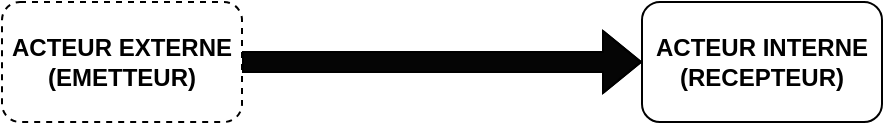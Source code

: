 <mxfile version="22.1.0" type="device">
  <diagram id="C5RBs43oDa-KdzZeNtuy" name="Page-1">
    <mxGraphModel dx="880" dy="468" grid="1" gridSize="10" guides="1" tooltips="1" connect="1" arrows="1" fold="1" page="1" pageScale="1" pageWidth="1169" pageHeight="827" background="none" math="0" shadow="0">
      <root>
        <mxCell id="WIyWlLk6GJQsqaUBKTNV-0" />
        <mxCell id="WIyWlLk6GJQsqaUBKTNV-1" parent="WIyWlLk6GJQsqaUBKTNV-0" />
        <mxCell id="BLXm6GkIVxV5d5gf38wX-0" value="&lt;b&gt;ACTEUR EXTERNE&lt;br&gt;(EMETTEUR)&lt;br&gt;&lt;/b&gt;" style="rounded=1;whiteSpace=wrap;html=1;dashed=1;" vertex="1" parent="WIyWlLk6GJQsqaUBKTNV-1">
          <mxGeometry x="120" y="130" width="120" height="60" as="geometry" />
        </mxCell>
        <mxCell id="BLXm6GkIVxV5d5gf38wX-1" value="&lt;b&gt;ACTEUR INTERNE&lt;br&gt;(RECEPTEUR)&lt;br&gt;&lt;/b&gt;" style="rounded=1;whiteSpace=wrap;html=1;" vertex="1" parent="WIyWlLk6GJQsqaUBKTNV-1">
          <mxGeometry x="440" y="130" width="120" height="60" as="geometry" />
        </mxCell>
        <mxCell id="BLXm6GkIVxV5d5gf38wX-9" value="" style="shape=flexArrow;endArrow=classic;html=1;rounded=0;exitX=1;exitY=0.5;exitDx=0;exitDy=0;entryX=0;entryY=0.5;entryDx=0;entryDy=0;fillColor=#050505;" edge="1" parent="WIyWlLk6GJQsqaUBKTNV-1" source="BLXm6GkIVxV5d5gf38wX-0" target="BLXm6GkIVxV5d5gf38wX-1">
          <mxGeometry width="50" height="50" relative="1" as="geometry">
            <mxPoint x="340" y="190" as="sourcePoint" />
            <mxPoint x="390" y="140" as="targetPoint" />
            <Array as="points">
              <mxPoint x="340" y="160" />
            </Array>
          </mxGeometry>
        </mxCell>
      </root>
    </mxGraphModel>
  </diagram>
</mxfile>
